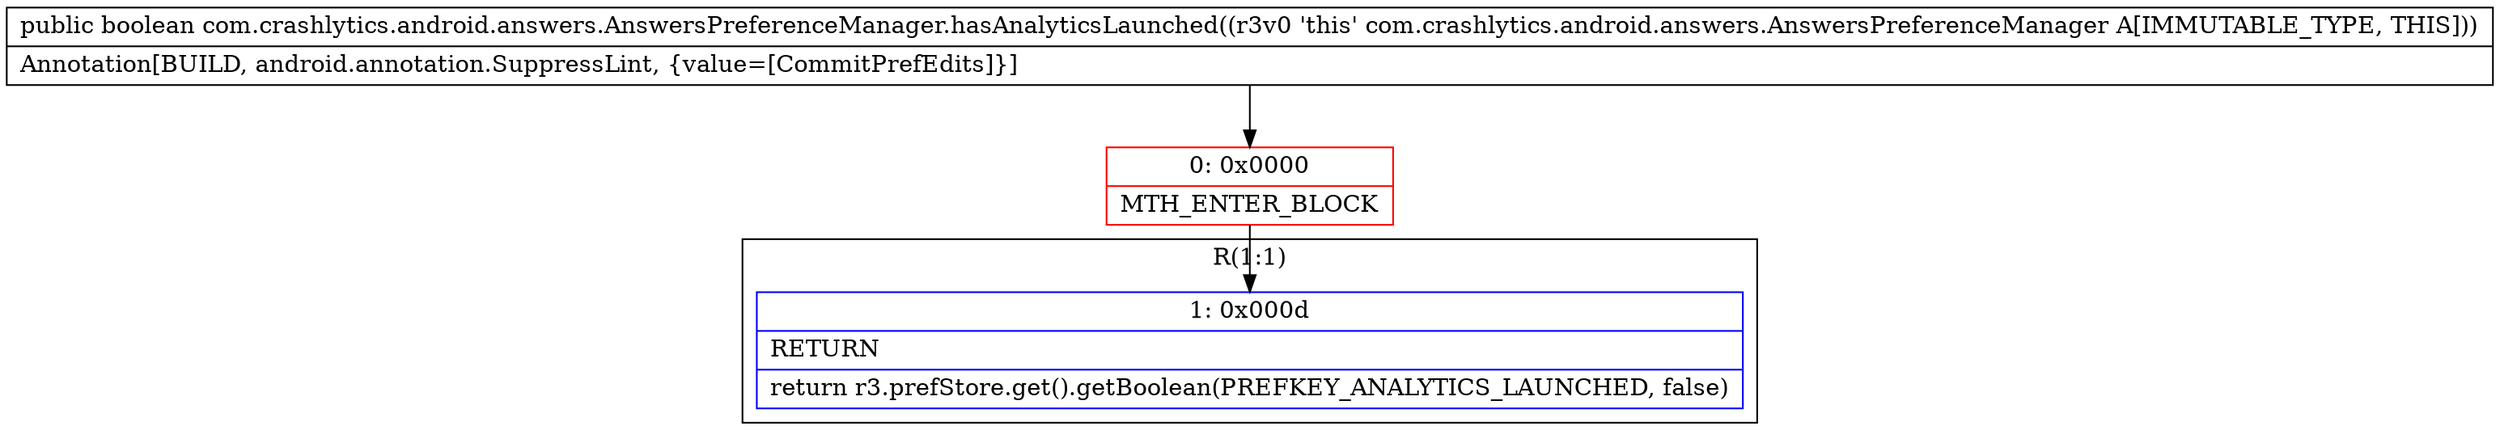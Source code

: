 digraph "CFG forcom.crashlytics.android.answers.AnswersPreferenceManager.hasAnalyticsLaunched()Z" {
subgraph cluster_Region_1676950888 {
label = "R(1:1)";
node [shape=record,color=blue];
Node_1 [shape=record,label="{1\:\ 0x000d|RETURN\l|return r3.prefStore.get().getBoolean(PREFKEY_ANALYTICS_LAUNCHED, false)\l}"];
}
Node_0 [shape=record,color=red,label="{0\:\ 0x0000|MTH_ENTER_BLOCK\l}"];
MethodNode[shape=record,label="{public boolean com.crashlytics.android.answers.AnswersPreferenceManager.hasAnalyticsLaunched((r3v0 'this' com.crashlytics.android.answers.AnswersPreferenceManager A[IMMUTABLE_TYPE, THIS]))  | Annotation[BUILD, android.annotation.SuppressLint, \{value=[CommitPrefEdits]\}]\l}"];
MethodNode -> Node_0;
Node_0 -> Node_1;
}

